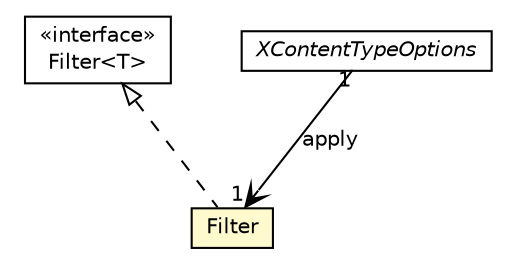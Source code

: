 #!/usr/local/bin/dot
#
# Class diagram 
# Generated by UMLGraph version R5_6-24-gf6e263 (http://www.umlgraph.org/)
#

digraph G {
	edge [fontname="Helvetica",fontsize=10,labelfontname="Helvetica",labelfontsize=10];
	node [fontname="Helvetica",fontsize=10,shape=plaintext];
	nodesep=0.25;
	ranksep=0.5;
	// io.werval.api.filters.Filter<T>
	c43903 [label=<<table title="io.werval.api.filters.Filter" border="0" cellborder="1" cellspacing="0" cellpadding="2" port="p" href="../api/filters/Filter.html">
		<tr><td><table border="0" cellspacing="0" cellpadding="1">
<tr><td align="center" balign="center"> &#171;interface&#187; </td></tr>
<tr><td align="center" balign="center"> Filter&lt;T&gt; </td></tr>
		</table></td></tr>
		</table>>, URL="../api/filters/Filter.html", fontname="Helvetica", fontcolor="black", fontsize=10.0];
	// io.werval.filters.XContentTypeOptions
	c43985 [label=<<table title="io.werval.filters.XContentTypeOptions" border="0" cellborder="1" cellspacing="0" cellpadding="2" port="p" href="./XContentTypeOptions.html">
		<tr><td><table border="0" cellspacing="0" cellpadding="1">
<tr><td align="center" balign="center"><font face="Helvetica-Oblique"> XContentTypeOptions </font></td></tr>
		</table></td></tr>
		</table>>, URL="./XContentTypeOptions.html", fontname="Helvetica", fontcolor="black", fontsize=10.0];
	// io.werval.filters.XContentTypeOptions.Filter
	c43986 [label=<<table title="io.werval.filters.XContentTypeOptions.Filter" border="0" cellborder="1" cellspacing="0" cellpadding="2" port="p" bgcolor="lemonChiffon" href="./XContentTypeOptions.Filter.html">
		<tr><td><table border="0" cellspacing="0" cellpadding="1">
<tr><td align="center" balign="center"> Filter </td></tr>
		</table></td></tr>
		</table>>, URL="./XContentTypeOptions.Filter.html", fontname="Helvetica", fontcolor="black", fontsize=10.0];
	// io.werval.filters.XContentTypeOptions NAVASSOC io.werval.filters.XContentTypeOptions.Filter
	c43985:p -> c43986:p [taillabel="1", label="apply", headlabel="1", fontname="Helvetica", fontcolor="black", fontsize=10.0, color="black", arrowhead=open];
	//io.werval.filters.XContentTypeOptions.Filter implements io.werval.api.filters.Filter<T>
	c43903:p -> c43986:p [dir=back,arrowtail=empty,style=dashed];
}

